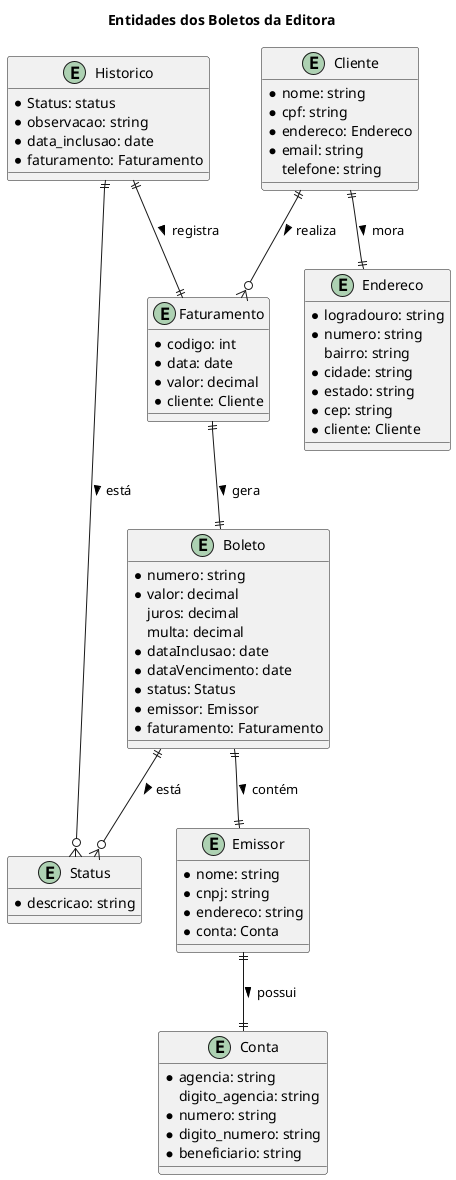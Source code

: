 @startuml Entidades
title Entidades dos Boletos da Editora

entity Emissor {
    *nome: string
    *cnpj: string
    *endereco: string
    *conta: Conta    
}

entity Cliente {
    *nome: string
    *cpf: string
    *endereco: Endereco        
    *email: string
    telefone: string
}

entity Faturamento {
    *codigo: int
    *data: date
    *valor: decimal
    *cliente: Cliente
}

entity Boleto {
    *numero: string
    *valor: decimal
    juros: decimal
    multa: decimal
    *dataInclusao: date
    *dataVencimento: date
    *status: Status
    *emissor: Emissor
    *faturamento: Faturamento
}

entity Historico {
    *Status: status
    *observacao: string
    *data_inclusao: date
    *faturamento: Faturamento    
}

entity Endereco {
    *logradouro: string
    *numero: string
    bairro: string
    *cidade: string
    *estado: string
    *cep: string
    *cliente: Cliente
}

entity Conta {
    *agencia: string
    digito_agencia: string
    *numero: string
    *digito_numero: string
    *beneficiario: string
}

entity Status {
    *descricao: string
}

Emissor ||--|| Conta : possui >
Cliente ||--|| Endereco : mora >
Cliente ||--o{ Faturamento : realiza >
Faturamento ||--|| Boleto : gera >
Boleto ||--o{ Status : está >
Boleto ||--|| Emissor : contém >
Historico ||--|| Faturamento : registra >
Historico||--o{ Status : está >

@enduml
